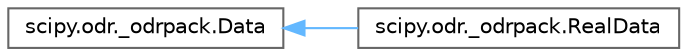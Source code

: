 digraph "Graphical Class Hierarchy"
{
 // LATEX_PDF_SIZE
  bgcolor="transparent";
  edge [fontname=Helvetica,fontsize=10,labelfontname=Helvetica,labelfontsize=10];
  node [fontname=Helvetica,fontsize=10,shape=box,height=0.2,width=0.4];
  rankdir="LR";
  Node0 [id="Node000000",label="scipy.odr._odrpack.Data",height=0.2,width=0.4,color="grey40", fillcolor="white", style="filled",URL="$d1/d05/classscipy_1_1odr_1_1__odrpack_1_1Data.html",tooltip=" "];
  Node0 -> Node1 [id="edge5200_Node000000_Node000001",dir="back",color="steelblue1",style="solid",tooltip=" "];
  Node1 [id="Node000001",label="scipy.odr._odrpack.RealData",height=0.2,width=0.4,color="grey40", fillcolor="white", style="filled",URL="$d0/d2d/classscipy_1_1odr_1_1__odrpack_1_1RealData.html",tooltip=" "];
}
